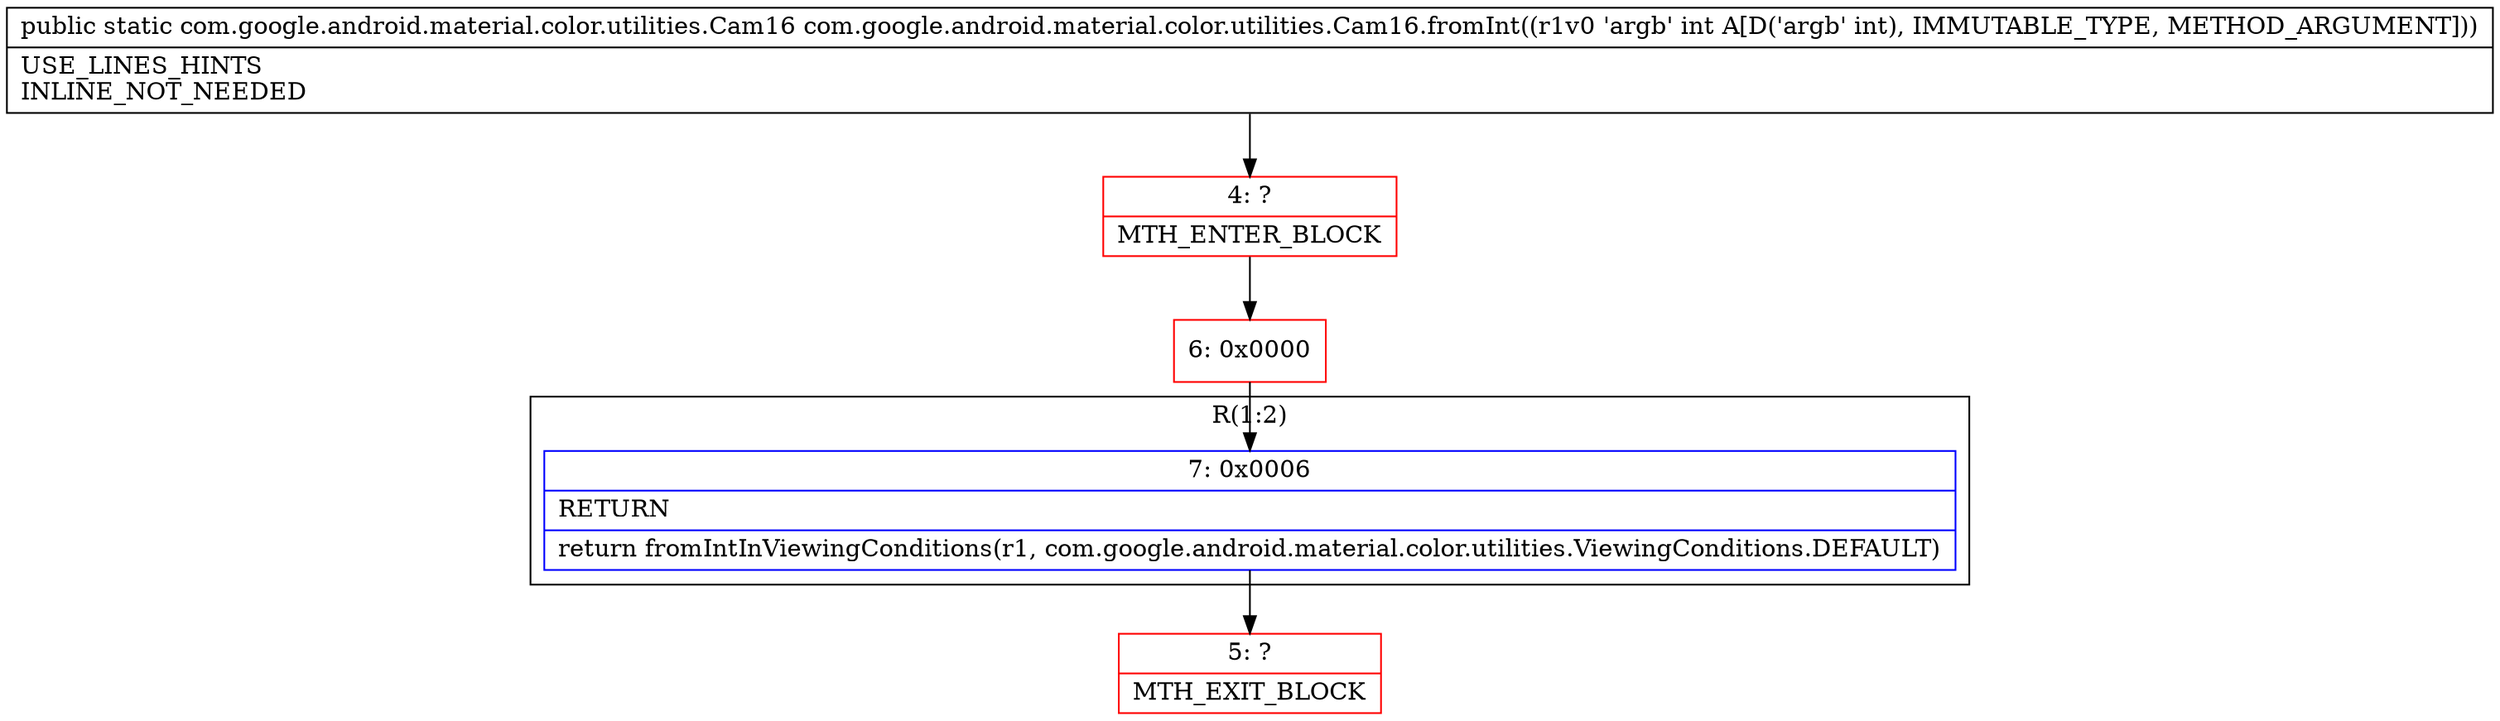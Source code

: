digraph "CFG forcom.google.android.material.color.utilities.Cam16.fromInt(I)Lcom\/google\/android\/material\/color\/utilities\/Cam16;" {
subgraph cluster_Region_606186853 {
label = "R(1:2)";
node [shape=record,color=blue];
Node_7 [shape=record,label="{7\:\ 0x0006|RETURN\l|return fromIntInViewingConditions(r1, com.google.android.material.color.utilities.ViewingConditions.DEFAULT)\l}"];
}
Node_4 [shape=record,color=red,label="{4\:\ ?|MTH_ENTER_BLOCK\l}"];
Node_6 [shape=record,color=red,label="{6\:\ 0x0000}"];
Node_5 [shape=record,color=red,label="{5\:\ ?|MTH_EXIT_BLOCK\l}"];
MethodNode[shape=record,label="{public static com.google.android.material.color.utilities.Cam16 com.google.android.material.color.utilities.Cam16.fromInt((r1v0 'argb' int A[D('argb' int), IMMUTABLE_TYPE, METHOD_ARGUMENT]))  | USE_LINES_HINTS\lINLINE_NOT_NEEDED\l}"];
MethodNode -> Node_4;Node_7 -> Node_5;
Node_4 -> Node_6;
Node_6 -> Node_7;
}

